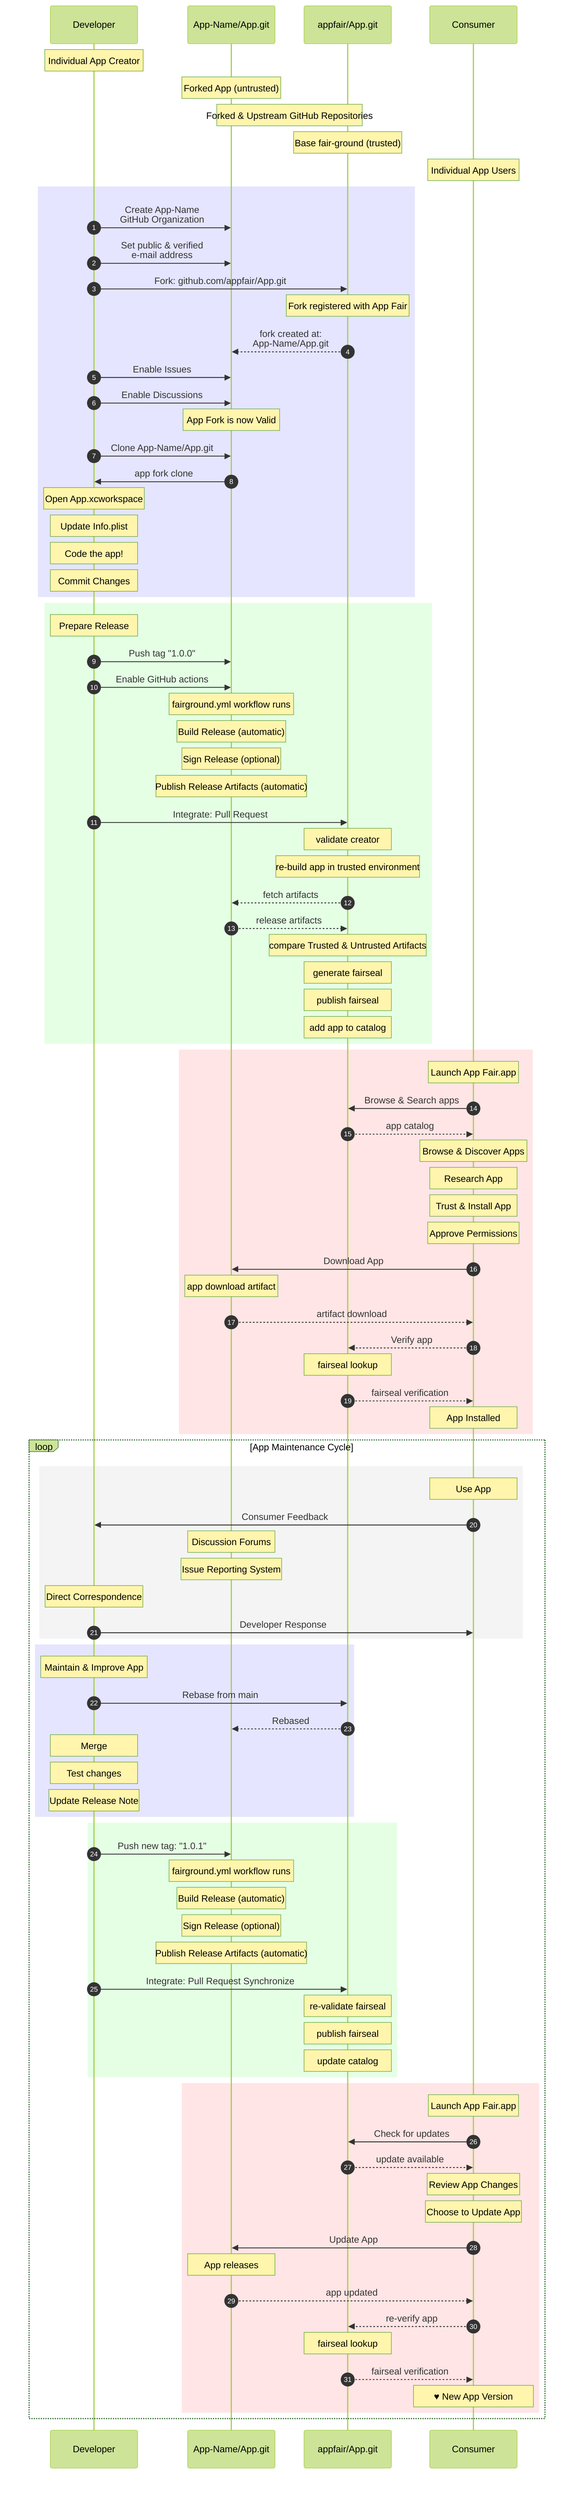 %%{init: { 'logLevel': 'debug', 'theme': 'forest' } }%%
sequenceDiagram
    %% see: https://mermaid-js.github.io/mermaid/#/sequenceDiagram
    autonumber

    Note over Developer: Individual App Creator
    Note over App-Name/App.git: Forked App (untrusted)
    Note over App-Name/App.git,appfair/App.git: Forked & Upstream GitHub Repositories
    Note over appfair/App.git: Base fair-ground (trusted)
    Note over Consumer: Individual App Users

    rect rgba(0, 0, 255, .1)
        Developer->>App-Name/App.git: Create App-Name<br/>GitHub Organization
        Developer->>App-Name/App.git: Set public & verified<br/>e-mail address
        Developer->>appfair/App.git: Fork: github.com/appfair/App.git
        Note over appfair/App.git: Fork registered with App Fair

        appfair/App.git-->>App-Name/App.git: fork created at:<br />App-Name/App.git

        Developer->>App-Name/App.git: Enable Issues
        Developer->>App-Name/App.git: Enable Discussions

        Note over App-Name/App.git: App Fork is now Valid

        Developer->>App-Name/App.git: Clone App-Name/App.git

        App-Name/App.git->>Developer: app fork clone

        Note over Developer: Open App.xcworkspace
        Note over Developer: Update Info.plist
        Note over Developer: Code the app!
        Note over Developer: Commit Changes
    end

    rect rgba(0, 255, 0, .1)

        Note over Developer: Prepare Release
        Developer->>App-Name/App.git: Push tag "1.0.0"
        Developer->>App-Name/App.git: Enable GitHub actions

        Note over App-Name/App.git: fairground.yml workflow runs
        Note over App-Name/App.git: Build Release (automatic)
        Note over App-Name/App.git: Sign Release (optional)
        Note over App-Name/App.git: Publish Release Artifacts (automatic)

        Developer->>appfair/App.git: Integrate: Pull Request

        Note over appfair/App.git: validate creator
        Note over appfair/App.git: re-build app in trusted environment

        appfair/App.git-->>App-Name/App.git: fetch artifacts
        App-Name/App.git-->>appfair/App.git: release artifacts

        Note over appfair/App.git: compare Trusted & Untrusted Artifacts
        Note over appfair/App.git: generate fairseal
        Note over appfair/App.git: publish fairseal
        Note over appfair/App.git: add app to catalog
    end

    rect rgba(2550, 0, 0, .1)
        Note over Consumer: Launch App Fair.app
        Consumer->>appfair/App.git: Browse & Search apps
        appfair/App.git-->>Consumer: app catalog

        Note over Consumer: Browse & Discover Apps
        Note over Consumer: Research App
        Note over Consumer: Trust & Install App
        Note over Consumer: Approve Permissions

        Consumer->>App-Name/App.git: Download App

        Note over App-Name/App.git: app download artifact

        App-Name/App.git-->>Consumer: artifact download

        Consumer-->>appfair/App.git: Verify app

        Note over appfair/App.git: fairseal lookup

        appfair/App.git-->>Consumer: fairseal verification

        Note over Consumer: App Installed
    end


    loop App Maintenance Cycle
        rect rgb(150, 150, 150, 0.1)
            Note over Consumer: Use App
            Consumer->>Developer: Consumer Feedback
                Note over App-Name/App.git: Discussion Forums
                Note over App-Name/App.git: Issue Reporting System
                Note over Developer: Direct Correspondence
            Developer->>Consumer: Developer Response
        end

        rect rgba(0, 0, 255, .1)
            Note over Developer: Maintain & Improve App

            Developer->>appfair/App.git: Rebase from main
            appfair/App.git-->>App-Name/App.git: Rebased

            Note over Developer: Merge
            Note over Developer: Test changes
            Note over Developer: Update Release Note
        end

        rect rgba(0, 255, 0, .1)
            Developer->>App-Name/App.git: Push new tag: "1.0.1"

            Note over App-Name/App.git: fairground.yml workflow runs
            Note over App-Name/App.git: Build Release (automatic)
            Note over App-Name/App.git: Sign Release (optional)
            Note over App-Name/App.git: Publish Release Artifacts (automatic)

            Developer->>appfair/App.git: Integrate: Pull Request Synchronize

            Note over appfair/App.git: re-validate fairseal
            Note over appfair/App.git: publish fairseal 
            Note over appfair/App.git: update catalog
        end

        rect rgba(2550, 0, 0, .1)
            Note over Consumer: Launch App Fair.app
            Consumer->>appfair/App.git: Check for updates

            appfair/App.git-->>Consumer: update available

            Note over Consumer: Review App Changes
            Note over Consumer: Choose to Update App

            Consumer->>App-Name/App.git: Update App
            Note over App-Name/App.git: App releases

            App-Name/App.git-->>Consumer: app updated

            Consumer-->>appfair/App.git: re-verify app
            Note over appfair/App.git: fairseal lookup

            appfair/App.git-->>Consumer: fairseal verification

            Note over Consumer: #9829; New App Version
    end
end